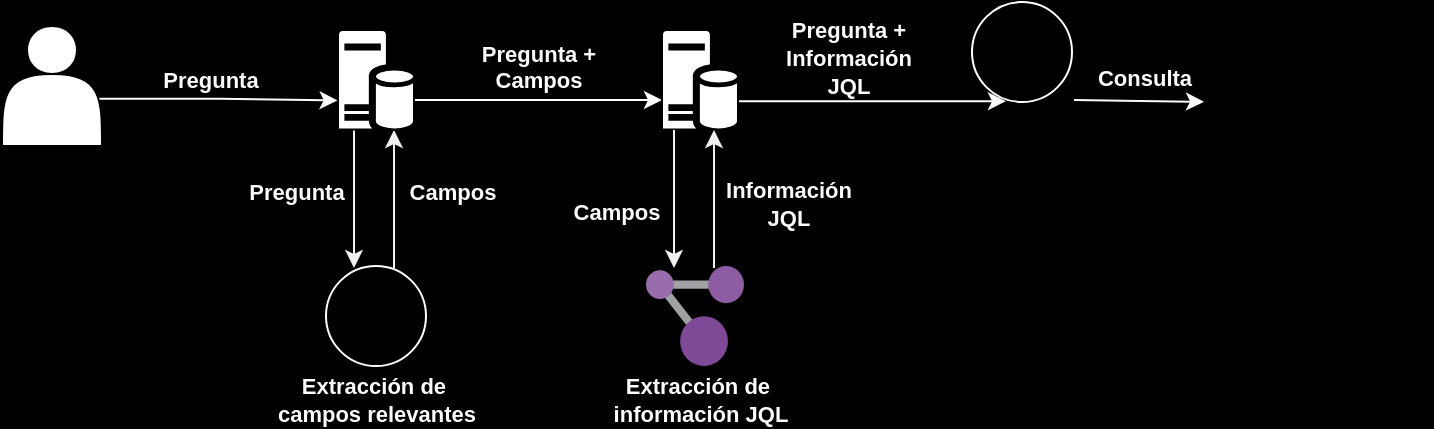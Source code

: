 <mxfile version="24.4.0" type="device">
  <diagram name="Página-1" id="UuoBViVRHhrwoaYJFedM">
    <mxGraphModel dx="819" dy="446" grid="0" gridSize="10" guides="1" tooltips="1" connect="1" arrows="1" fold="1" page="1" pageScale="1" pageWidth="827" pageHeight="1169" background="#000000" math="0" shadow="0">
      <root>
        <mxCell id="0" />
        <mxCell id="1" parent="0" />
        <mxCell id="iu3PZo5leCWqWt2Hb_1D-9" style="edgeStyle=orthogonalEdgeStyle;rounded=0;orthogonalLoop=1;jettySize=auto;html=1;strokeColor=#F0F0F0;startArrow=classic;startFill=1;endArrow=none;endFill=0;" parent="1" edge="1">
          <mxGeometry relative="1" as="geometry">
            <mxPoint x="236" y="154" as="sourcePoint" />
            <mxPoint x="236" y="223" as="targetPoint" />
            <Array as="points">
              <mxPoint x="236" y="185" />
              <mxPoint x="236" y="185" />
            </Array>
          </mxGeometry>
        </mxCell>
        <mxCell id="iu3PZo5leCWqWt2Hb_1D-4" style="edgeStyle=orthogonalEdgeStyle;rounded=0;orthogonalLoop=1;jettySize=auto;html=1;strokeColor=#FAFAFA;exitX=0.917;exitY=0.606;exitDx=0;exitDy=0;exitPerimeter=0;entryX=-0.005;entryY=0.705;entryDx=0;entryDy=0;entryPerimeter=0;" parent="1" source="iu3PZo5leCWqWt2Hb_1D-1" target="iu3PZo5leCWqWt2Hb_1D-6" edge="1">
          <mxGeometry relative="1" as="geometry">
            <mxPoint x="167" y="145" as="targetPoint" />
            <Array as="points">
              <mxPoint x="149" y="138" />
            </Array>
          </mxGeometry>
        </mxCell>
        <mxCell id="iu3PZo5leCWqWt2Hb_1D-1" value="" style="shape=actor;whiteSpace=wrap;html=1;" parent="1" vertex="1">
          <mxGeometry x="40" y="102" width="50" height="60" as="geometry" />
        </mxCell>
        <mxCell id="iu3PZo5leCWqWt2Hb_1D-8" style="edgeStyle=orthogonalEdgeStyle;rounded=0;orthogonalLoop=1;jettySize=auto;html=1;strokeColor=#F0F0F0;" parent="1" source="iu3PZo5leCWqWt2Hb_1D-6" edge="1">
          <mxGeometry relative="1" as="geometry">
            <mxPoint x="216" y="223" as="targetPoint" />
            <Array as="points">
              <mxPoint x="216" y="185" />
              <mxPoint x="216" y="185" />
            </Array>
          </mxGeometry>
        </mxCell>
        <mxCell id="KNhEpEFUCtWFdi4FtiAq-5" style="edgeStyle=orthogonalEdgeStyle;rounded=0;orthogonalLoop=1;jettySize=auto;html=1;strokeColor=#FFFFFF;" edge="1" parent="1" source="iu3PZo5leCWqWt2Hb_1D-6" target="KNhEpEFUCtWFdi4FtiAq-3">
          <mxGeometry relative="1" as="geometry">
            <Array as="points">
              <mxPoint x="305" y="139" />
              <mxPoint x="305" y="139" />
            </Array>
          </mxGeometry>
        </mxCell>
        <mxCell id="iu3PZo5leCWqWt2Hb_1D-6" value="" style="sketch=0;pointerEvents=1;shadow=0;dashed=0;html=1;labelPosition=center;verticalLabelPosition=bottom;verticalAlign=top;align=center;shape=mxgraph.mscae.enterprise.database_server" parent="1" vertex="1">
          <mxGeometry x="208" y="104" width="38" height="50" as="geometry" />
        </mxCell>
        <mxCell id="iu3PZo5leCWqWt2Hb_1D-10" value="&lt;font style=&quot;&quot; color=&quot;#fcfcfc&quot;&gt;Pregunta&lt;/font&gt;" style="edgeLabel;html=1;align=center;verticalAlign=middle;resizable=0;points=[];fontStyle=1;labelBackgroundColor=none;" parent="1" vertex="1" connectable="0">
          <mxGeometry x="186.999" y="185" as="geometry" />
        </mxCell>
        <mxCell id="iu3PZo5leCWqWt2Hb_1D-11" value="&lt;font style=&quot;&quot; color=&quot;#fcfcfc&quot;&gt;Campos&lt;/font&gt;" style="edgeLabel;html=1;align=center;verticalAlign=middle;resizable=0;points=[];fontStyle=1;labelBackgroundColor=none;" parent="1" vertex="1" connectable="0">
          <mxGeometry x="264.999" y="185" as="geometry">
            <mxPoint as="offset" />
          </mxGeometry>
        </mxCell>
        <mxCell id="iu3PZo5leCWqWt2Hb_1D-16" value="" style="ellipse;whiteSpace=wrap;html=1;fillColor=none;strokeColor=#FFFFFF;" parent="1" vertex="1">
          <mxGeometry x="202" y="222" width="50" height="50" as="geometry" />
        </mxCell>
        <mxCell id="iu3PZo5leCWqWt2Hb_1D-15" value="" style="shape=image;verticalLabelPosition=bottom;labelBackgroundColor=none;verticalAlign=top;aspect=fixed;imageAspect=0;image=https://1000logos.net/wp-content/uploads/2021/10/Meta-Symbol.png;fontColor=#FFFFFF;" parent="1" vertex="1">
          <mxGeometry x="195" y="229" width="64" height="36" as="geometry" />
        </mxCell>
        <mxCell id="iu3PZo5leCWqWt2Hb_1D-19" value="" style="shape=image;verticalLabelPosition=bottom;labelBackgroundColor=default;verticalAlign=top;aspect=fixed;imageAspect=0;image=https://static-00.iconduck.com/assets.00/openai-icon-2021x2048-4rpe5x7n.png;" parent="1" vertex="1">
          <mxGeometry x="533.11" y="133" width="44.89" height="45.5" as="geometry" />
        </mxCell>
        <mxCell id="iu3PZo5leCWqWt2Hb_1D-20" value="" style="ellipse;whiteSpace=wrap;html=1;fillColor=none;strokeColor=#FFFFFF;" parent="1" vertex="1">
          <mxGeometry x="525" y="90" width="50" height="50" as="geometry" />
        </mxCell>
        <mxCell id="iu3PZo5leCWqWt2Hb_1D-21" value="" style="shape=image;verticalLabelPosition=bottom;labelBackgroundColor=none;verticalAlign=top;aspect=fixed;imageAspect=0;image=https://1000logos.net/wp-content/uploads/2021/10/Meta-Symbol.png;fontColor=#FFFFFF;" parent="1" vertex="1">
          <mxGeometry x="518" y="97" width="64" height="36" as="geometry" />
        </mxCell>
        <mxCell id="iu3PZo5leCWqWt2Hb_1D-25" value="" style="shape=image;verticalLabelPosition=bottom;labelBackgroundColor=default;verticalAlign=top;aspect=fixed;imageAspect=0;image=https://upload.wikimedia.org/wikipedia/commons/thumb/8/8a/Jira_Logo.svg/640px-Jira_Logo.svg.png;" parent="1" vertex="1">
          <mxGeometry x="641.0" y="116" width="113.67" height="47.78" as="geometry" />
        </mxCell>
        <mxCell id="iu3PZo5leCWqWt2Hb_1D-26" style="edgeStyle=orthogonalEdgeStyle;rounded=0;orthogonalLoop=1;jettySize=auto;html=1;strokeColor=#FAFAFA;" parent="1" edge="1" target="iu3PZo5leCWqWt2Hb_1D-25">
          <mxGeometry relative="1" as="geometry">
            <mxPoint x="628.0" y="139" as="targetPoint" />
            <mxPoint x="576.0" y="139" as="sourcePoint" />
            <Array as="points" />
          </mxGeometry>
        </mxCell>
        <mxCell id="KNhEpEFUCtWFdi4FtiAq-1" value="&lt;font color=&quot;#fcfcfc&quot;&gt;Extracción de&amp;nbsp;&lt;/font&gt;&lt;div&gt;&lt;font color=&quot;#fcfcfc&quot;&gt;campos relevantes&lt;/font&gt;&lt;/div&gt;" style="edgeLabel;html=1;align=center;verticalAlign=middle;resizable=0;points=[];fontStyle=1;labelBackgroundColor=none;" vertex="1" connectable="0" parent="1">
          <mxGeometry x="226.999" y="289" as="geometry" />
        </mxCell>
        <mxCell id="KNhEpEFUCtWFdi4FtiAq-2" value="" style="image;sketch=0;aspect=fixed;html=1;points=[];align=center;fontSize=12;image=img/lib/mscae/Resource_Graph_Explorer.svg;" vertex="1" parent="1">
          <mxGeometry x="362" y="222" width="49" height="50" as="geometry" />
        </mxCell>
        <mxCell id="KNhEpEFUCtWFdi4FtiAq-11" style="edgeStyle=orthogonalEdgeStyle;rounded=0;orthogonalLoop=1;jettySize=auto;html=1;strokeColor=#FFFFFF;" edge="1" parent="1">
          <mxGeometry relative="1" as="geometry">
            <mxPoint x="542" y="139.6" as="targetPoint" />
            <mxPoint x="402" y="139.6" as="sourcePoint" />
            <Array as="points">
              <mxPoint x="531" y="139.6" />
            </Array>
          </mxGeometry>
        </mxCell>
        <mxCell id="KNhEpEFUCtWFdi4FtiAq-3" value="" style="sketch=0;pointerEvents=1;shadow=0;dashed=0;html=1;labelPosition=center;verticalLabelPosition=bottom;verticalAlign=top;align=center;shape=mxgraph.mscae.enterprise.database_server" vertex="1" parent="1">
          <mxGeometry x="370" y="104" width="38" height="50" as="geometry" />
        </mxCell>
        <mxCell id="KNhEpEFUCtWFdi4FtiAq-6" value="&lt;font style=&quot;&quot; color=&quot;#fcfcfc&quot;&gt;Campos&lt;/font&gt;" style="edgeLabel;html=1;align=center;verticalAlign=middle;resizable=0;points=[];fontStyle=1;labelBackgroundColor=none;" vertex="1" connectable="0" parent="1">
          <mxGeometry x="346.999" y="195" as="geometry">
            <mxPoint as="offset" />
          </mxGeometry>
        </mxCell>
        <mxCell id="KNhEpEFUCtWFdi4FtiAq-7" value="&lt;font style=&quot;&quot; color=&quot;#fcfcfc&quot;&gt;Información&lt;/font&gt;&lt;div&gt;&lt;font style=&quot;&quot; color=&quot;#fcfcfc&quot;&gt;JQL&lt;/font&gt;&lt;/div&gt;" style="edgeLabel;html=1;align=center;verticalAlign=middle;resizable=0;points=[];fontStyle=1;labelBackgroundColor=none;" vertex="1" connectable="0" parent="1">
          <mxGeometry x="432.999" y="195" as="geometry">
            <mxPoint y="-4" as="offset" />
          </mxGeometry>
        </mxCell>
        <mxCell id="KNhEpEFUCtWFdi4FtiAq-8" style="edgeStyle=orthogonalEdgeStyle;rounded=0;orthogonalLoop=1;jettySize=auto;html=1;strokeColor=#F0F0F0;startArrow=classic;startFill=1;endArrow=none;endFill=0;" edge="1" parent="1">
          <mxGeometry relative="1" as="geometry">
            <mxPoint x="396" y="154" as="sourcePoint" />
            <mxPoint x="396" y="223" as="targetPoint" />
            <Array as="points">
              <mxPoint x="396" y="185" />
              <mxPoint x="396" y="185" />
            </Array>
          </mxGeometry>
        </mxCell>
        <mxCell id="KNhEpEFUCtWFdi4FtiAq-9" style="edgeStyle=orthogonalEdgeStyle;rounded=0;orthogonalLoop=1;jettySize=auto;html=1;strokeColor=#F0F0F0;" edge="1" parent="1">
          <mxGeometry relative="1" as="geometry">
            <mxPoint x="376" y="223" as="targetPoint" />
            <Array as="points">
              <mxPoint x="376" y="185" />
              <mxPoint x="376" y="185" />
            </Array>
            <mxPoint x="376" y="154" as="sourcePoint" />
          </mxGeometry>
        </mxCell>
        <mxCell id="KNhEpEFUCtWFdi4FtiAq-10" value="&lt;font color=&quot;#fcfcfc&quot;&gt;Extracción de&amp;nbsp;&lt;/font&gt;&lt;div&gt;&lt;font color=&quot;#fcfcfc&quot;&gt;información JQL&lt;/font&gt;&lt;/div&gt;" style="edgeLabel;html=1;align=center;verticalAlign=middle;resizable=0;points=[];fontStyle=1;labelBackgroundColor=none;" vertex="1" connectable="0" parent="1">
          <mxGeometry x="388.999" y="289" as="geometry" />
        </mxCell>
        <mxCell id="KNhEpEFUCtWFdi4FtiAq-12" value="&lt;font style=&quot;&quot; color=&quot;#fcfcfc&quot;&gt;Pregunta&lt;/font&gt;" style="edgeLabel;html=1;align=center;verticalAlign=middle;resizable=0;points=[];fontStyle=1;labelBackgroundColor=none;" vertex="1" connectable="0" parent="1">
          <mxGeometry x="143.999" y="129" as="geometry" />
        </mxCell>
        <mxCell id="KNhEpEFUCtWFdi4FtiAq-13" value="&lt;font style=&quot;&quot; color=&quot;#fcfcfc&quot;&gt;Campos&lt;/font&gt;" style="edgeLabel;html=1;align=center;verticalAlign=middle;resizable=0;points=[];fontStyle=1;labelBackgroundColor=none;" vertex="1" connectable="0" parent="1">
          <mxGeometry x="307.999" y="129" as="geometry">
            <mxPoint as="offset" />
          </mxGeometry>
        </mxCell>
        <mxCell id="KNhEpEFUCtWFdi4FtiAq-14" value="&lt;font style=&quot;&quot; color=&quot;#fcfcfc&quot;&gt;Pregunta +&lt;/font&gt;" style="edgeLabel;html=1;align=center;verticalAlign=middle;resizable=0;points=[];fontStyle=1;labelBackgroundColor=none;" vertex="1" connectable="0" parent="1">
          <mxGeometry x="307.999" y="116" as="geometry" />
        </mxCell>
        <mxCell id="KNhEpEFUCtWFdi4FtiAq-15" value="&lt;font style=&quot;&quot; color=&quot;#fcfcfc&quot;&gt;Pregunta +&lt;/font&gt;" style="edgeLabel;html=1;align=center;verticalAlign=middle;resizable=0;points=[];fontStyle=1;labelBackgroundColor=none;" vertex="1" connectable="0" parent="1">
          <mxGeometry x="462.999" y="104" as="geometry" />
        </mxCell>
        <mxCell id="KNhEpEFUCtWFdi4FtiAq-16" value="&lt;font style=&quot;&quot; color=&quot;#fcfcfc&quot;&gt;Información&lt;/font&gt;&lt;div&gt;&lt;font style=&quot;&quot; color=&quot;#fcfcfc&quot;&gt;JQL&lt;/font&gt;&lt;/div&gt;" style="edgeLabel;html=1;align=center;verticalAlign=middle;resizable=0;points=[];fontStyle=1;labelBackgroundColor=none;" vertex="1" connectable="0" parent="1">
          <mxGeometry x="462.999" y="129" as="geometry">
            <mxPoint y="-4" as="offset" />
          </mxGeometry>
        </mxCell>
        <mxCell id="KNhEpEFUCtWFdi4FtiAq-17" value="&lt;font color=&quot;#fcfcfc&quot;&gt;Consulta&lt;/font&gt;" style="edgeLabel;html=1;align=center;verticalAlign=middle;resizable=0;points=[];fontStyle=1;labelBackgroundColor=none;" vertex="1" connectable="0" parent="1">
          <mxGeometry x="610.999" y="132" as="geometry">
            <mxPoint y="-4" as="offset" />
          </mxGeometry>
        </mxCell>
      </root>
    </mxGraphModel>
  </diagram>
</mxfile>
